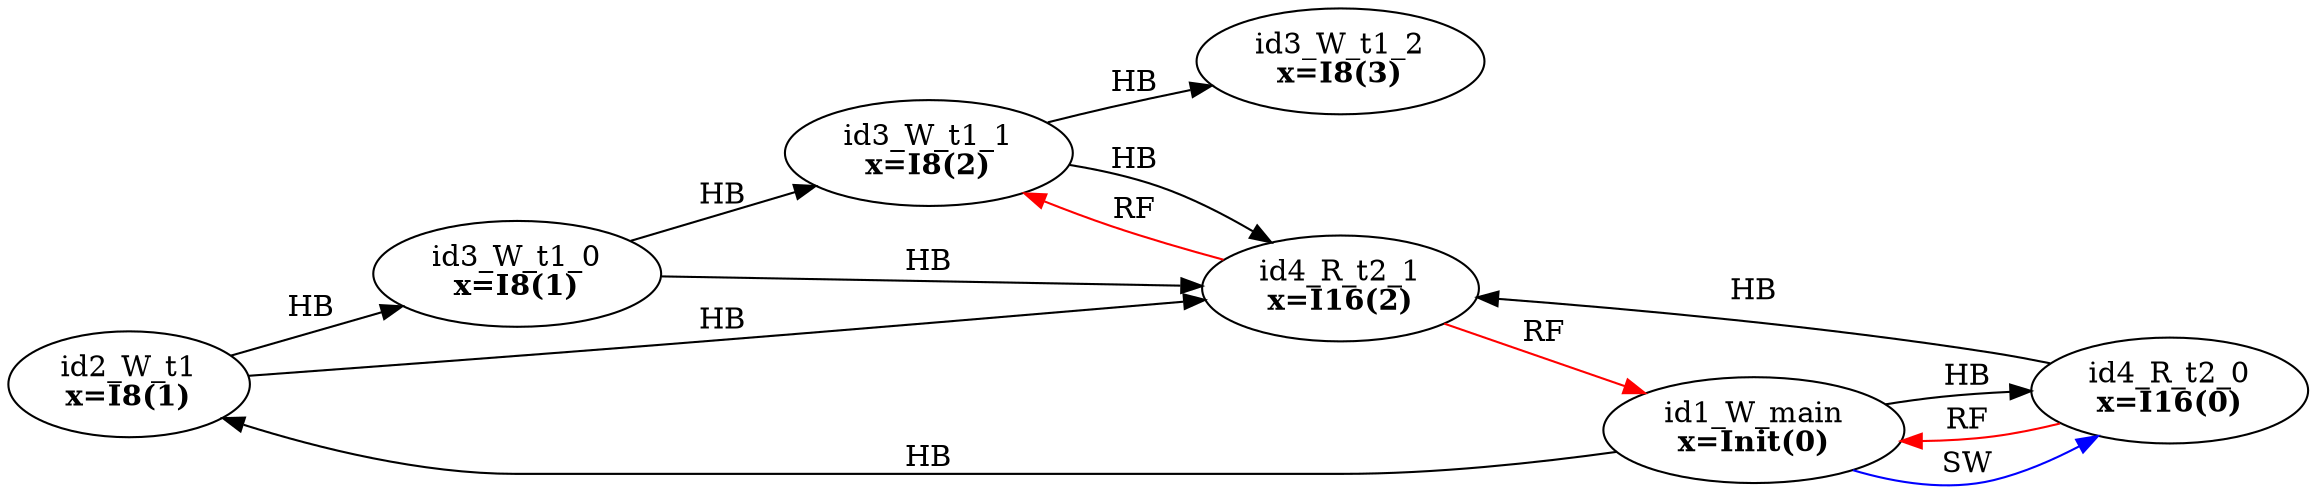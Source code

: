 digraph memory_model {
rankdir=LR;
splines=true; esep=0.5;
id2_W_t1 -> id3_W_t1_0 [label = "HB", color="black"];
id3_W_t1_0 -> id3_W_t1_1 [label = "HB", color="black"];
id3_W_t1_1 -> id3_W_t1_2 [label = "HB", color="black"];
id4_R_t2_0 -> id4_R_t2_1 [label = "HB", color="black"];
id1_W_main -> id2_W_t1 [label = "HB", color="black"];
id1_W_main -> id4_R_t2_0 [label = "HB", color="black"];
id2_W_t1 -> id4_R_t2_1 [label = "HB", color="black"];
id3_W_t1_0 -> id4_R_t2_1 [label = "HB", color="black"];
id3_W_t1_1 -> id4_R_t2_1 [label = "HB", color="black"];
id4_R_t2_0 -> id1_W_main [label = "RF", color="red"];
id4_R_t2_1 -> id1_W_main [label = "RF", color="red"];
id4_R_t2_1 -> id3_W_t1_1 [label = "RF", color="red"];
id1_W_main -> id4_R_t2_0 [label = "SW", color="blue"];
id1_W_main [label=<id1_W_main<br/><B>x=Init(0)</B>>, pos="2.5,8!"]
id2_W_t1 [label=<id2_W_t1<br/><B>x=I8(1)</B>>, pos="0,6!"]
id3_W_t1_0 [label=<id3_W_t1_0<br/><B>x=I8(1)</B>>, pos="0,4!"]
id3_W_t1_1 [label=<id3_W_t1_1<br/><B>x=I8(2)</B>>, pos="0,2!"]
id3_W_t1_2 [label=<id3_W_t1_2<br/><B>x=I8(3)</B>>, pos="0,0!"]
id4_R_t2_0 [label=<id4_R_t2_0<br/><B>x=I16(0)</B>>, pos="5,6!"]
id4_R_t2_1 [label=<id4_R_t2_1<br/><B>x=I16(2)</B>>, pos="5,4!"]
}